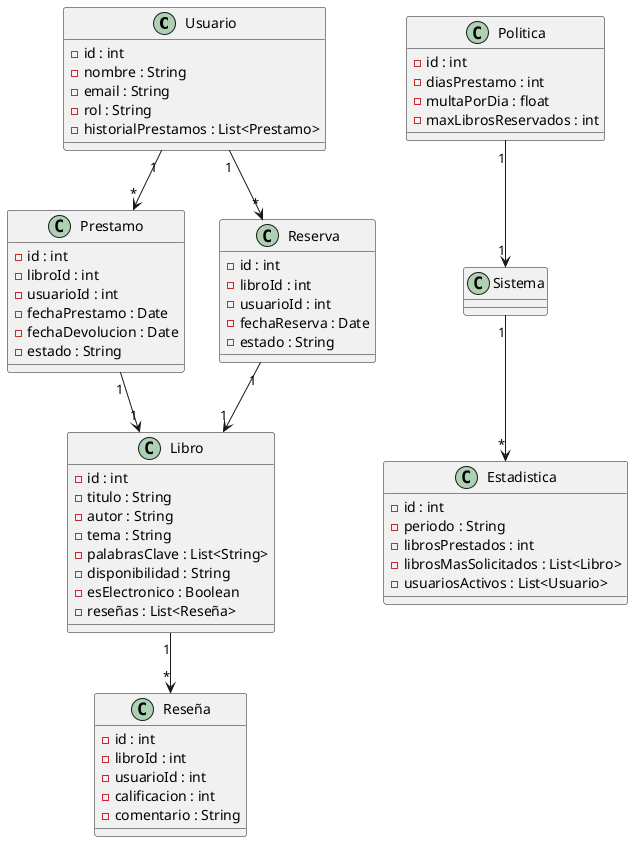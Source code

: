 @startuml md_ejercicio_3

class Usuario {
    - id : int
    - nombre : String
    - email : String
    - rol : String
    - historialPrestamos : List<Prestamo>
}

class Libro {
    - id : int
    - titulo : String
    - autor : String
    - tema : String
    - palabrasClave : List<String>
    - disponibilidad : String
    - esElectronico : Boolean
    - reseñas : List<Reseña>
}

class Prestamo {
    - id : int
    - libroId : int
    - usuarioId : int
    - fechaPrestamo : Date
    - fechaDevolucion : Date
    - estado : String
}

class Reserva {
    - id : int
    - libroId : int
    - usuarioId : int
    - fechaReserva : Date
    - estado : String
}

class Reseña {
    - id : int
    - libroId : int
    - usuarioId : int
    - calificacion : int
    - comentario : String
}

class Politica {
    - id : int
    - diasPrestamo : int
    - multaPorDia : float
    - maxLibrosReservados : int
}

class Estadistica {
    - id : int
    - periodo : String
    - librosPrestados : int
    - librosMasSolicitados : List<Libro>
    - usuariosActivos : List<Usuario>
}

Usuario "1" --> "*" Prestamo
Usuario "1" --> "*" Reserva
Libro "1" --> "*" Reseña
Prestamo "1" --> "1" Libro
Reserva "1" --> "1" Libro
Politica "1" --> "1" Sistema
Sistema "1" --> "*" Estadistica
@enduml
